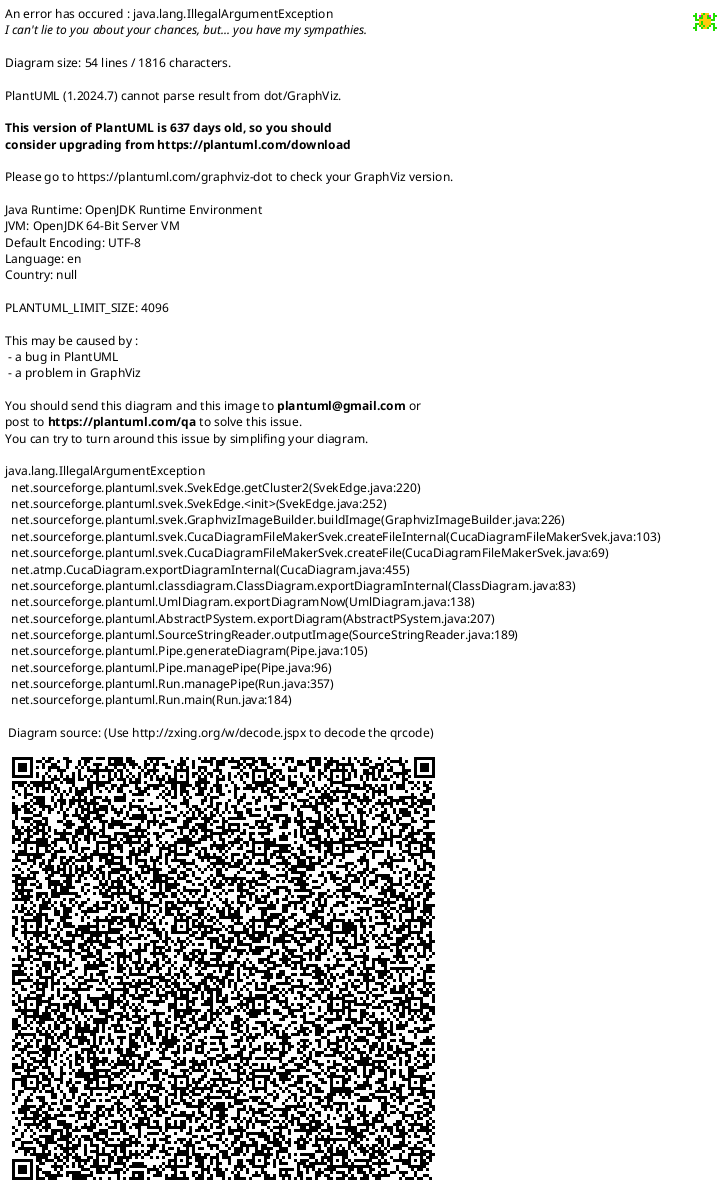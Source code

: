 @startuml
'https://plantuml.com/class-diagram

hide circle
skinparam classAttributeIconSize 0

package "Storage Component" <<Rectangle>> {
    class StorageFile
    class ParserLocalData
}

class MeetingJio {
- {static} masterTimetable : MasterTimetable
+ {static} main()
- {static} start()
- {static} exit()
}

class StorageFile {
+ {static} {final} DATA_FILE_PATH: String = "MeetingJio.txt"
+ {static} {final} NO_TIMETABLE: String = "There are no events in your timetable yet!"
+ {static} saveData(masterTimetable : MasterTimetable)
+ {static} loadData(masterTimetable : MasterTimetable)
- {static} isExpectedIndex(data : String, expectedIndex : int) : boolean
- {static} isName(data : String) : boolean
- {static} isNoTimetableMessage(data : String) : boolean
- {static} getFirstChar(data : String) : String
}

class ParserLocalData {
+ {static} {final} MEETING_SYMBOL: String = "M"
+ {static} {final} LESSON_SYMBOL: String = "L"
+ {static} prepareLoadName(name : String, masterTimetable : MasterTimetable)
+ {static} prepareLoadLesson(name : String, data : String, masterTimetable : MasterTimetable)
+ {static} prepareLoadMeeting(data : String, masterTimetable : MasterTimetable)
- {static} splitArguments(data : String) : String[]
+ {static} getEventType(data : String) : String
+ {static} checkEventType(event : String)
- {static} getTitle(data : String) : String
- {static} getDay(data : String) : String
- {static} getStartTime(data : String) : String
- {static} getEndTime(data : String) : String
- {static} getMode(data : String) : String
- {static} checkHeadings(data : String)
}


package MeetingJio.txt <<Rectangle>> {
}

MeetingJio -right-> "1" StorageFile
StorageFile -[dashed]right-> ParserLocalData : uses >
StorageFile -[dashed]down-> MeetingJio.txt : accesses >
ParserLocalData -[dashed]down-> MeetingJio.txt : converts to >
@enduml